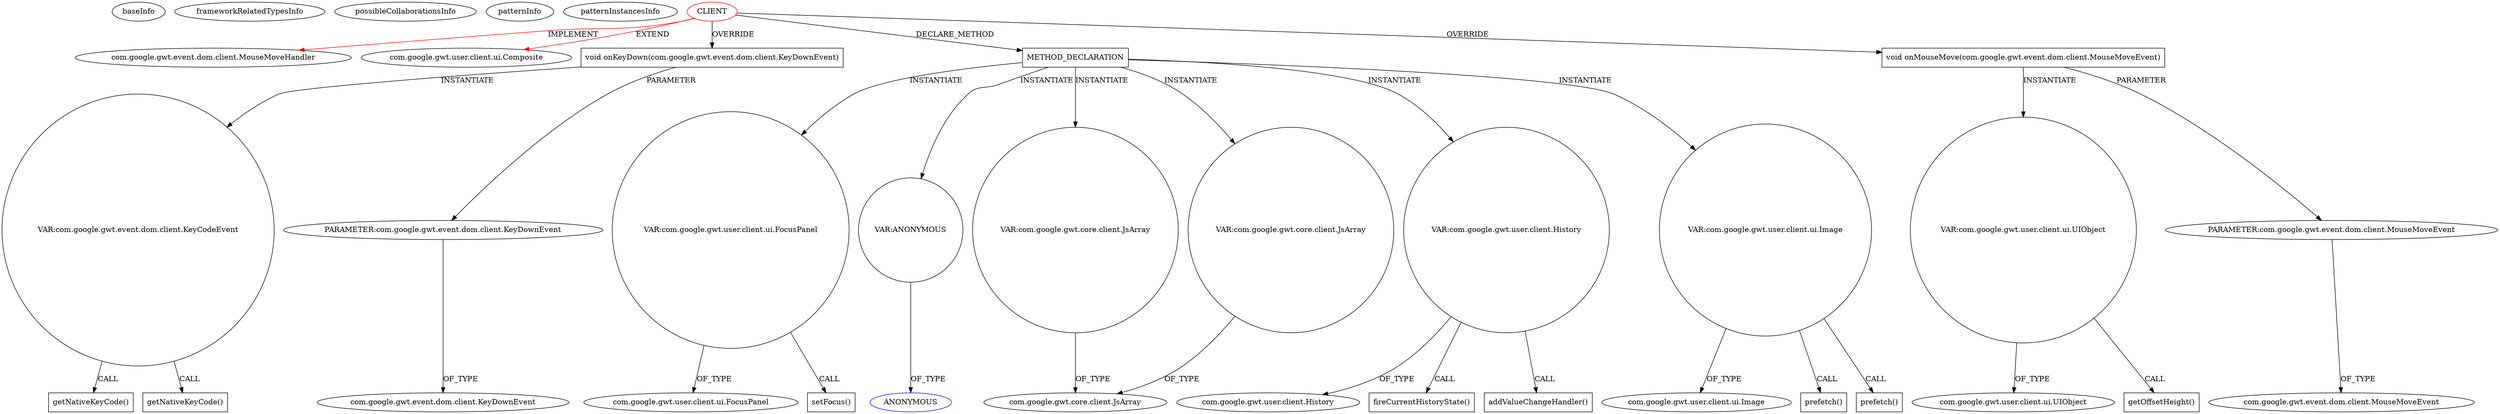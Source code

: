 digraph {
baseInfo[graphId=499,category="pattern",isAnonymous=false,possibleRelation=false]
frameworkRelatedTypesInfo[0="com.google.gwt.event.dom.client.MouseMoveHandler",1="com.google.gwt.user.client.ui.Composite"]
possibleCollaborationsInfo[]
patternInfo[frequency=2.0,patternRootClient=0]
patternInstancesInfo[0="vlapan-PhotoBank~/vlapan-PhotoBank/PhotoBank-master/src/com/vlapan/gwt/photobank/client/ui/PhotoBrowserSimple.java~PhotoBrowserSimple~4605",1="vlapan-PhotoBank~/vlapan-PhotoBank/PhotoBank-master/src/com/vlapan/gwt/photobank/client/ui/PhotoBrowser.java~PhotoBrowser~4600"]
2[label="com.google.gwt.event.dom.client.MouseMoveHandler",vertexType="FRAMEWORK_INTERFACE_TYPE",isFrameworkType=false]
0[label="CLIENT",vertexType="ROOT_CLIENT_CLASS_DECLARATION",isFrameworkType=false,color=red]
1[label="com.google.gwt.user.client.ui.Composite",vertexType="FRAMEWORK_CLASS_TYPE",isFrameworkType=false]
15[label="void onKeyDown(com.google.gwt.event.dom.client.KeyDownEvent)",vertexType="OVERRIDING_METHOD_DECLARATION",isFrameworkType=false,shape=box]
36[label="METHOD_DECLARATION",vertexType="CLIENT_METHOD_DECLARATION",isFrameworkType=false,shape=box]
37[label="VAR:com.google.gwt.user.client.ui.FocusPanel",vertexType="VARIABLE_EXPRESION",isFrameworkType=false,shape=circle]
44[label="VAR:ANONYMOUS",vertexType="VARIABLE_EXPRESION",isFrameworkType=false,shape=circle]
45[label="ANONYMOUS",vertexType="REFERENCE_ANONYMOUS_DECLARATION",isFrameworkType=false,color=blue]
55[label="VAR:com.google.gwt.core.client.JsArray",vertexType="VARIABLE_EXPRESION",isFrameworkType=false,shape=circle]
50[label="VAR:com.google.gwt.core.client.JsArray",vertexType="VARIABLE_EXPRESION",isFrameworkType=false,shape=circle]
18[label="VAR:com.google.gwt.event.dom.client.KeyCodeEvent",vertexType="VARIABLE_EXPRESION",isFrameworkType=false,shape=circle]
52[label="com.google.gwt.core.client.JsArray",vertexType="FRAMEWORK_CLASS_TYPE",isFrameworkType=false]
16[label="PARAMETER:com.google.gwt.event.dom.client.KeyDownEvent",vertexType="PARAMETER_DECLARATION",isFrameworkType=false]
17[label="com.google.gwt.event.dom.client.KeyDownEvent",vertexType="FRAMEWORK_CLASS_TYPE",isFrameworkType=false]
39[label="com.google.gwt.user.client.ui.FocusPanel",vertexType="FRAMEWORK_CLASS_TYPE",isFrameworkType=false]
38[label="setFocus()",vertexType="INSIDE_CALL",isFrameworkType=false,shape=box]
40[label="VAR:com.google.gwt.user.client.History",vertexType="VARIABLE_EXPRESION",isFrameworkType=false,shape=circle]
42[label="com.google.gwt.user.client.History",vertexType="FRAMEWORK_CLASS_TYPE",isFrameworkType=false]
59[label="fireCurrentHistoryState()",vertexType="INSIDE_CALL",isFrameworkType=false,shape=box]
41[label="addValueChangeHandler()",vertexType="INSIDE_CALL",isFrameworkType=false,shape=box]
4[label="void onMouseMove(com.google.gwt.event.dom.client.MouseMoveEvent)",vertexType="OVERRIDING_METHOD_DECLARATION",isFrameworkType=false,shape=box]
12[label="VAR:com.google.gwt.user.client.ui.UIObject",vertexType="VARIABLE_EXPRESION",isFrameworkType=false,shape=circle]
14[label="com.google.gwt.user.client.ui.UIObject",vertexType="FRAMEWORK_CLASS_TYPE",isFrameworkType=false]
5[label="PARAMETER:com.google.gwt.event.dom.client.MouseMoveEvent",vertexType="PARAMETER_DECLARATION",isFrameworkType=false]
6[label="com.google.gwt.event.dom.client.MouseMoveEvent",vertexType="FRAMEWORK_CLASS_TYPE",isFrameworkType=false]
13[label="getOffsetHeight()",vertexType="INSIDE_CALL",isFrameworkType=false,shape=box]
47[label="VAR:com.google.gwt.user.client.ui.Image",vertexType="VARIABLE_EXPRESION",isFrameworkType=false,shape=circle]
49[label="com.google.gwt.user.client.ui.Image",vertexType="FRAMEWORK_CLASS_TYPE",isFrameworkType=false]
54[label="prefetch()",vertexType="INSIDE_CALL",isFrameworkType=false,shape=box]
48[label="prefetch()",vertexType="INSIDE_CALL",isFrameworkType=false,shape=box]
30[label="getNativeKeyCode()",vertexType="INSIDE_CALL",isFrameworkType=false,shape=box]
34[label="getNativeKeyCode()",vertexType="INSIDE_CALL",isFrameworkType=false,shape=box]
40->59[label="CALL"]
47->49[label="OF_TYPE"]
36->44[label="INSTANTIATE"]
47->54[label="CALL"]
37->38[label="CALL"]
40->42[label="OF_TYPE"]
18->34[label="CALL"]
0->2[label="IMPLEMENT",color=red]
15->18[label="INSTANTIATE"]
44->45[label="OF_TYPE"]
36->37[label="INSTANTIATE"]
47->48[label="CALL"]
0->4[label="OVERRIDE"]
50->52[label="OF_TYPE"]
12->13[label="CALL"]
5->6[label="OF_TYPE"]
40->41[label="CALL"]
16->17[label="OF_TYPE"]
0->36[label="DECLARE_METHOD"]
36->55[label="INSTANTIATE"]
4->12[label="INSTANTIATE"]
4->5[label="PARAMETER"]
0->1[label="EXTEND",color=red]
36->50[label="INSTANTIATE"]
37->39[label="OF_TYPE"]
12->14[label="OF_TYPE"]
18->30[label="CALL"]
15->16[label="PARAMETER"]
0->15[label="OVERRIDE"]
36->40[label="INSTANTIATE"]
55->52[label="OF_TYPE"]
36->47[label="INSTANTIATE"]
}
